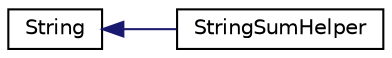 digraph "Graphical Class Hierarchy"
{
 // LATEX_PDF_SIZE
  edge [fontname="Helvetica",fontsize="10",labelfontname="Helvetica",labelfontsize="10"];
  node [fontname="Helvetica",fontsize="10",shape=record];
  rankdir="LR";
  Node0 [label="String",height=0.2,width=0.4,color="black", fillcolor="white", style="filled",URL="$classString.html",tooltip=" "];
  Node0 -> Node1 [dir="back",color="midnightblue",fontsize="10",style="solid",fontname="Helvetica"];
  Node1 [label="StringSumHelper",height=0.2,width=0.4,color="black", fillcolor="white", style="filled",URL="$classStringSumHelper.html",tooltip=" "];
}
